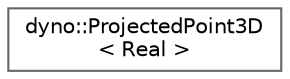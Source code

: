 digraph "Graphical Class Hierarchy"
{
 // LATEX_PDF_SIZE
  bgcolor="transparent";
  edge [fontname=Helvetica,fontsize=10,labelfontname=Helvetica,labelfontsize=10];
  node [fontname=Helvetica,fontsize=10,shape=box,height=0.2,width=0.4];
  rankdir="LR";
  Node0 [id="Node000000",label="dyno::ProjectedPoint3D\l\< Real \>",height=0.2,width=0.4,color="grey40", fillcolor="white", style="filled",URL="$structdyno_1_1_projected_point3_d.html",tooltip=" "];
}
